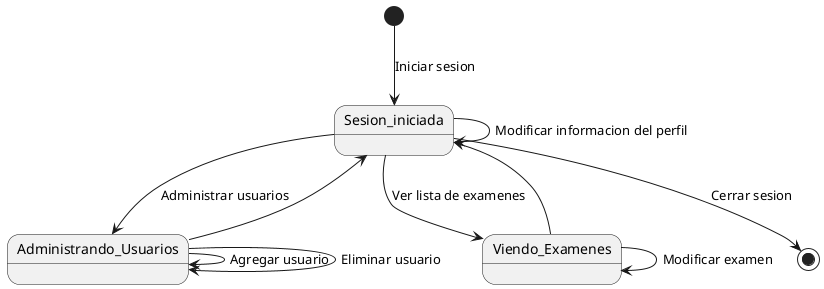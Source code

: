 @startuml
skinparam Style strictuml


[*] --> Sesion_iniciada: Iniciar sesion
Sesion_iniciada --> Sesion_iniciada: Modificar informacion del perfil
Sesion_iniciada --> Administrando_Usuarios: Administrar usuarios
Administrando_Usuarios --> Administrando_Usuarios: Agregar usuario
Administrando_Usuarios --> Administrando_Usuarios: Eliminar usuario
Administrando_Usuarios --> Sesion_iniciada

Sesion_iniciada --> Viendo_Examenes: Ver lista de examenes
Viendo_Examenes --> Viendo_Examenes: Modificar examen
Viendo_Examenes --> Sesion_iniciada
Sesion_iniciada --> [*]: Cerrar sesion

@enduml